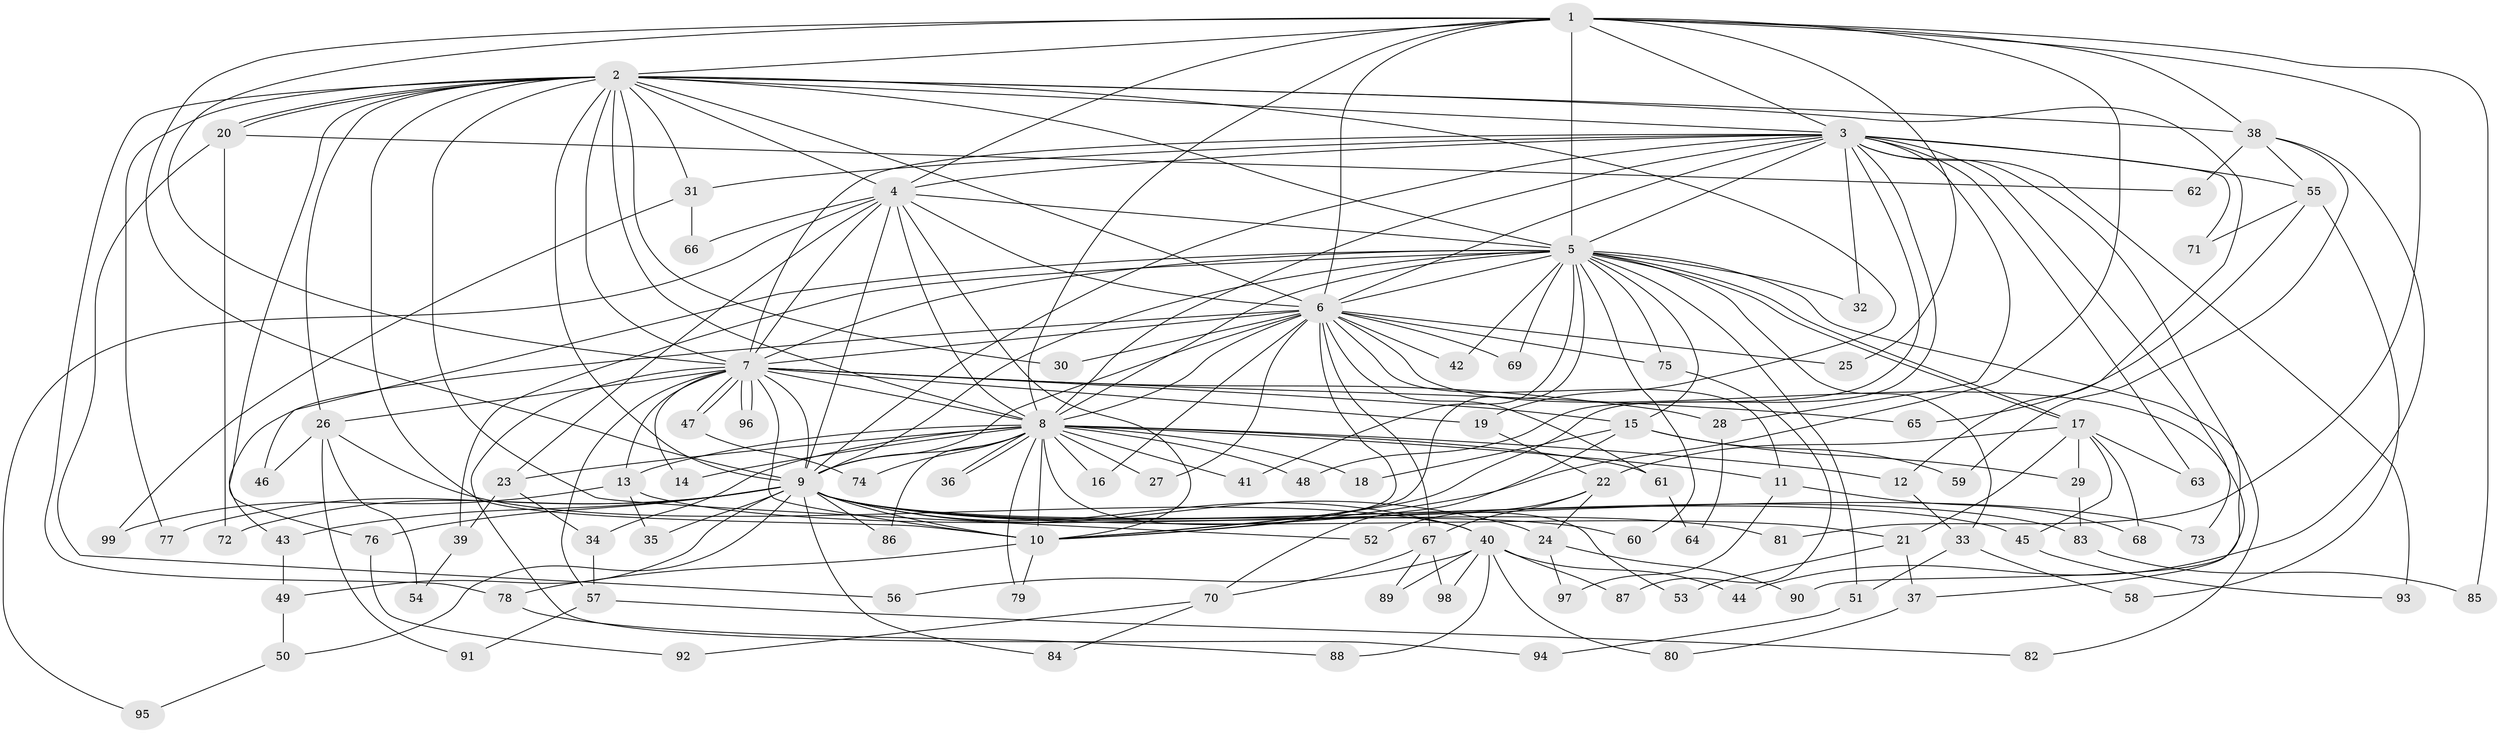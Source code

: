 // Generated by graph-tools (version 1.1) at 2025/11/02/27/25 16:11:02]
// undirected, 99 vertices, 223 edges
graph export_dot {
graph [start="1"]
  node [color=gray90,style=filled];
  1;
  2;
  3;
  4;
  5;
  6;
  7;
  8;
  9;
  10;
  11;
  12;
  13;
  14;
  15;
  16;
  17;
  18;
  19;
  20;
  21;
  22;
  23;
  24;
  25;
  26;
  27;
  28;
  29;
  30;
  31;
  32;
  33;
  34;
  35;
  36;
  37;
  38;
  39;
  40;
  41;
  42;
  43;
  44;
  45;
  46;
  47;
  48;
  49;
  50;
  51;
  52;
  53;
  54;
  55;
  56;
  57;
  58;
  59;
  60;
  61;
  62;
  63;
  64;
  65;
  66;
  67;
  68;
  69;
  70;
  71;
  72;
  73;
  74;
  75;
  76;
  77;
  78;
  79;
  80;
  81;
  82;
  83;
  84;
  85;
  86;
  87;
  88;
  89;
  90;
  91;
  92;
  93;
  94;
  95;
  96;
  97;
  98;
  99;
  1 -- 2;
  1 -- 3;
  1 -- 4;
  1 -- 5;
  1 -- 6;
  1 -- 7;
  1 -- 8;
  1 -- 9;
  1 -- 10;
  1 -- 25;
  1 -- 38;
  1 -- 81;
  1 -- 85;
  2 -- 3;
  2 -- 4;
  2 -- 5;
  2 -- 6;
  2 -- 7;
  2 -- 8;
  2 -- 9;
  2 -- 10;
  2 -- 12;
  2 -- 19;
  2 -- 20;
  2 -- 20;
  2 -- 26;
  2 -- 30;
  2 -- 31;
  2 -- 38;
  2 -- 52;
  2 -- 76;
  2 -- 77;
  2 -- 78;
  3 -- 4;
  3 -- 5;
  3 -- 6;
  3 -- 7;
  3 -- 8;
  3 -- 9;
  3 -- 10;
  3 -- 28;
  3 -- 31;
  3 -- 32;
  3 -- 48;
  3 -- 55;
  3 -- 63;
  3 -- 71;
  3 -- 73;
  3 -- 90;
  3 -- 93;
  4 -- 5;
  4 -- 6;
  4 -- 7;
  4 -- 8;
  4 -- 9;
  4 -- 10;
  4 -- 23;
  4 -- 66;
  4 -- 95;
  5 -- 6;
  5 -- 7;
  5 -- 8;
  5 -- 9;
  5 -- 10;
  5 -- 15;
  5 -- 17;
  5 -- 17;
  5 -- 32;
  5 -- 33;
  5 -- 39;
  5 -- 41;
  5 -- 42;
  5 -- 46;
  5 -- 51;
  5 -- 60;
  5 -- 69;
  5 -- 75;
  5 -- 82;
  6 -- 7;
  6 -- 8;
  6 -- 9;
  6 -- 10;
  6 -- 11;
  6 -- 16;
  6 -- 25;
  6 -- 27;
  6 -- 30;
  6 -- 37;
  6 -- 42;
  6 -- 43;
  6 -- 61;
  6 -- 67;
  6 -- 69;
  6 -- 75;
  7 -- 8;
  7 -- 9;
  7 -- 10;
  7 -- 13;
  7 -- 14;
  7 -- 15;
  7 -- 19;
  7 -- 26;
  7 -- 28;
  7 -- 47;
  7 -- 47;
  7 -- 57;
  7 -- 65;
  7 -- 94;
  7 -- 96;
  7 -- 96;
  8 -- 9;
  8 -- 10;
  8 -- 11;
  8 -- 12;
  8 -- 13;
  8 -- 14;
  8 -- 16;
  8 -- 18;
  8 -- 23;
  8 -- 27;
  8 -- 34;
  8 -- 36;
  8 -- 36;
  8 -- 41;
  8 -- 48;
  8 -- 53;
  8 -- 61;
  8 -- 74;
  8 -- 79;
  8 -- 86;
  9 -- 10;
  9 -- 21;
  9 -- 24;
  9 -- 35;
  9 -- 40;
  9 -- 43;
  9 -- 45;
  9 -- 49;
  9 -- 50;
  9 -- 60;
  9 -- 72;
  9 -- 73;
  9 -- 76;
  9 -- 77;
  9 -- 83;
  9 -- 84;
  9 -- 86;
  10 -- 78;
  10 -- 79;
  11 -- 68;
  11 -- 97;
  12 -- 33;
  13 -- 35;
  13 -- 81;
  13 -- 99;
  15 -- 18;
  15 -- 29;
  15 -- 59;
  15 -- 70;
  17 -- 21;
  17 -- 22;
  17 -- 29;
  17 -- 45;
  17 -- 63;
  17 -- 68;
  19 -- 22;
  20 -- 56;
  20 -- 62;
  20 -- 72;
  21 -- 37;
  21 -- 53;
  22 -- 24;
  22 -- 52;
  22 -- 67;
  23 -- 34;
  23 -- 39;
  24 -- 90;
  24 -- 97;
  26 -- 40;
  26 -- 46;
  26 -- 54;
  26 -- 91;
  28 -- 64;
  29 -- 83;
  31 -- 66;
  31 -- 99;
  33 -- 51;
  33 -- 58;
  34 -- 57;
  37 -- 80;
  38 -- 44;
  38 -- 55;
  38 -- 59;
  38 -- 62;
  39 -- 54;
  40 -- 44;
  40 -- 56;
  40 -- 80;
  40 -- 87;
  40 -- 88;
  40 -- 89;
  40 -- 98;
  43 -- 49;
  45 -- 93;
  47 -- 74;
  49 -- 50;
  50 -- 95;
  51 -- 94;
  55 -- 58;
  55 -- 65;
  55 -- 71;
  57 -- 82;
  57 -- 91;
  61 -- 64;
  67 -- 70;
  67 -- 89;
  67 -- 98;
  70 -- 84;
  70 -- 92;
  75 -- 87;
  76 -- 92;
  78 -- 88;
  83 -- 85;
}
